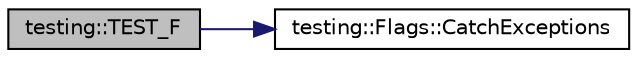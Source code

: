 digraph "testing::TEST_F"
{
 // LATEX_PDF_SIZE
  bgcolor="transparent";
  edge [fontname="Helvetica",fontsize="10",labelfontname="Helvetica",labelfontsize="10"];
  node [fontname="Helvetica",fontsize="10",shape=record];
  rankdir="LR";
  Node1 [label="testing::TEST_F",height=0.2,width=0.4,color="black", fillcolor="grey75", style="filled", fontcolor="black",tooltip=" "];
  Node1 -> Node2 [color="midnightblue",fontsize="10",style="solid",fontname="Helvetica"];
  Node2 [label="testing::Flags::CatchExceptions",height=0.2,width=0.4,color="black",URL="$structtesting_1_1Flags.html#a2c7d89f62f4328ae0ced66154ef96b44",tooltip=" "];
}
